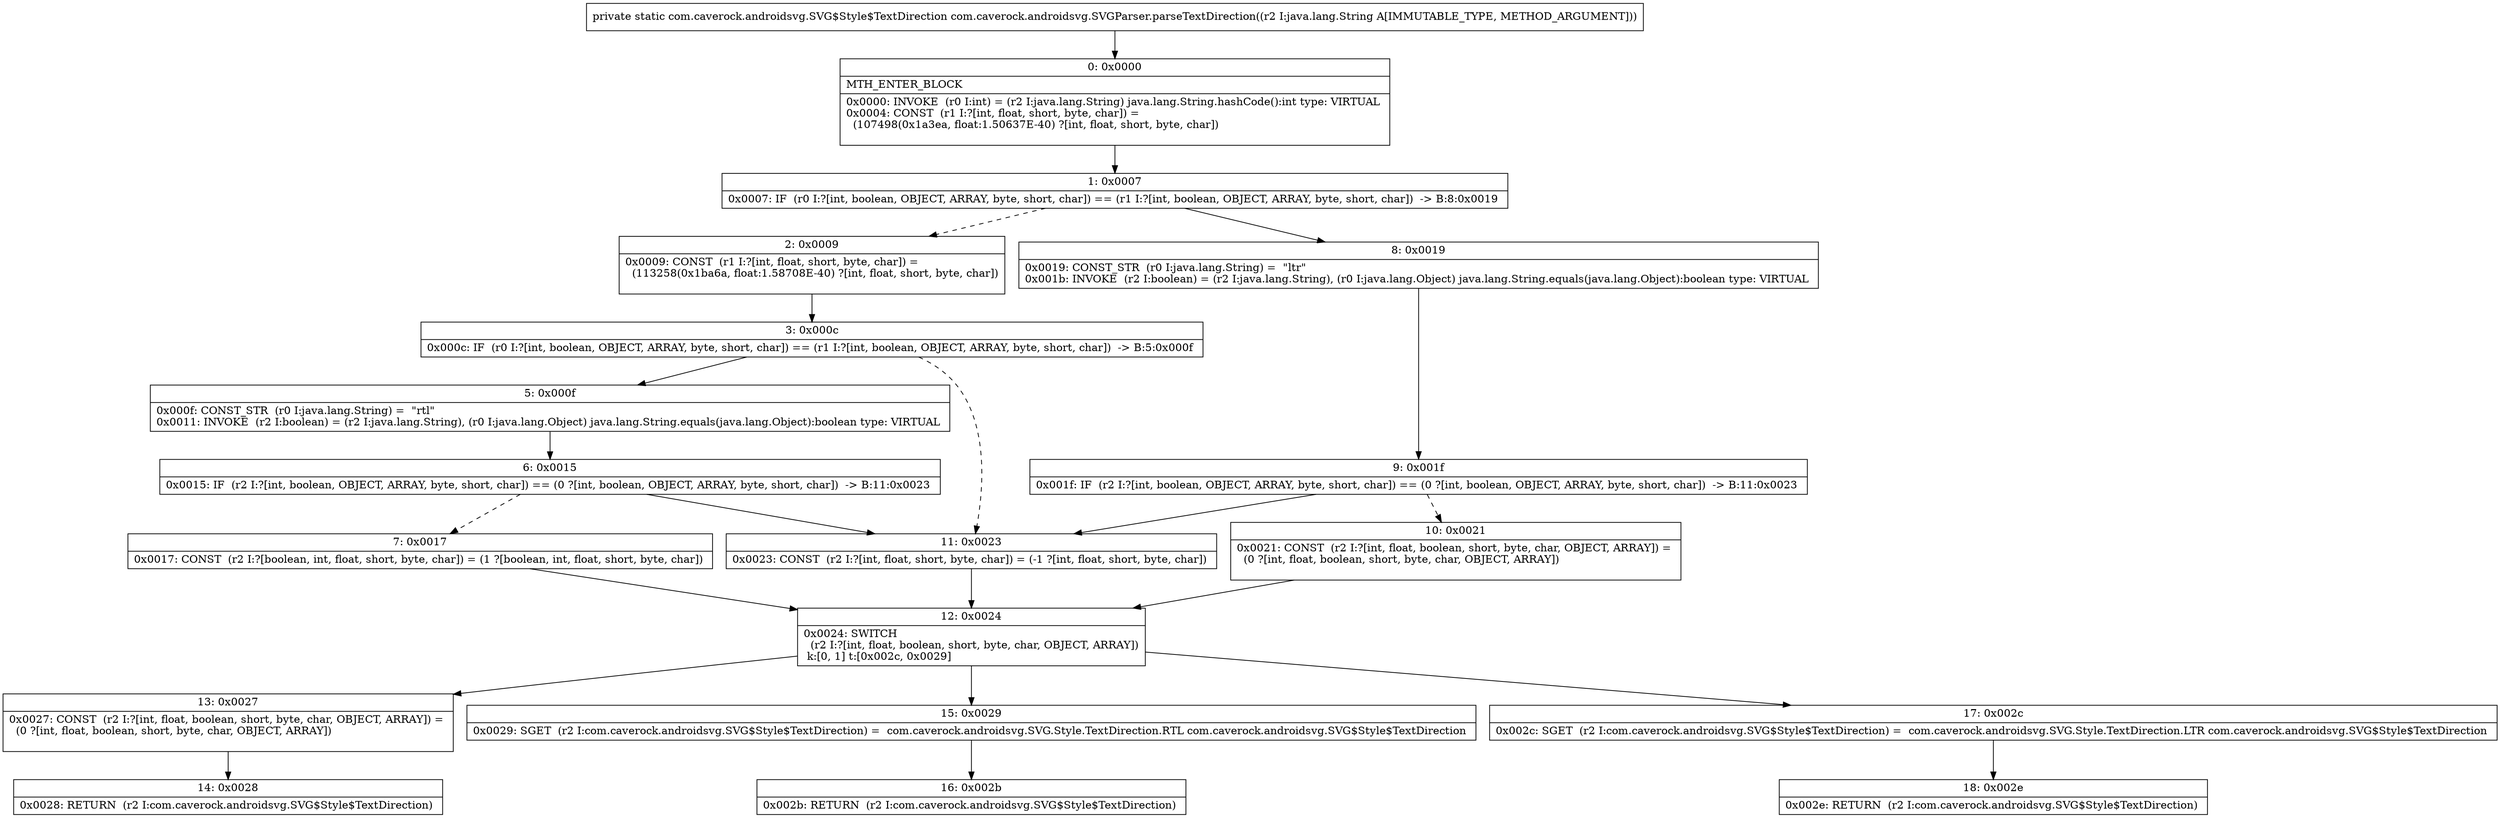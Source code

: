 digraph "CFG forcom.caverock.androidsvg.SVGParser.parseTextDirection(Ljava\/lang\/String;)Lcom\/caverock\/androidsvg\/SVG$Style$TextDirection;" {
Node_0 [shape=record,label="{0\:\ 0x0000|MTH_ENTER_BLOCK\l|0x0000: INVOKE  (r0 I:int) = (r2 I:java.lang.String) java.lang.String.hashCode():int type: VIRTUAL \l0x0004: CONST  (r1 I:?[int, float, short, byte, char]) = \l  (107498(0x1a3ea, float:1.50637E\-40) ?[int, float, short, byte, char])\l \l}"];
Node_1 [shape=record,label="{1\:\ 0x0007|0x0007: IF  (r0 I:?[int, boolean, OBJECT, ARRAY, byte, short, char]) == (r1 I:?[int, boolean, OBJECT, ARRAY, byte, short, char])  \-\> B:8:0x0019 \l}"];
Node_2 [shape=record,label="{2\:\ 0x0009|0x0009: CONST  (r1 I:?[int, float, short, byte, char]) = \l  (113258(0x1ba6a, float:1.58708E\-40) ?[int, float, short, byte, char])\l \l}"];
Node_3 [shape=record,label="{3\:\ 0x000c|0x000c: IF  (r0 I:?[int, boolean, OBJECT, ARRAY, byte, short, char]) == (r1 I:?[int, boolean, OBJECT, ARRAY, byte, short, char])  \-\> B:5:0x000f \l}"];
Node_5 [shape=record,label="{5\:\ 0x000f|0x000f: CONST_STR  (r0 I:java.lang.String) =  \"rtl\" \l0x0011: INVOKE  (r2 I:boolean) = (r2 I:java.lang.String), (r0 I:java.lang.Object) java.lang.String.equals(java.lang.Object):boolean type: VIRTUAL \l}"];
Node_6 [shape=record,label="{6\:\ 0x0015|0x0015: IF  (r2 I:?[int, boolean, OBJECT, ARRAY, byte, short, char]) == (0 ?[int, boolean, OBJECT, ARRAY, byte, short, char])  \-\> B:11:0x0023 \l}"];
Node_7 [shape=record,label="{7\:\ 0x0017|0x0017: CONST  (r2 I:?[boolean, int, float, short, byte, char]) = (1 ?[boolean, int, float, short, byte, char]) \l}"];
Node_8 [shape=record,label="{8\:\ 0x0019|0x0019: CONST_STR  (r0 I:java.lang.String) =  \"ltr\" \l0x001b: INVOKE  (r2 I:boolean) = (r2 I:java.lang.String), (r0 I:java.lang.Object) java.lang.String.equals(java.lang.Object):boolean type: VIRTUAL \l}"];
Node_9 [shape=record,label="{9\:\ 0x001f|0x001f: IF  (r2 I:?[int, boolean, OBJECT, ARRAY, byte, short, char]) == (0 ?[int, boolean, OBJECT, ARRAY, byte, short, char])  \-\> B:11:0x0023 \l}"];
Node_10 [shape=record,label="{10\:\ 0x0021|0x0021: CONST  (r2 I:?[int, float, boolean, short, byte, char, OBJECT, ARRAY]) = \l  (0 ?[int, float, boolean, short, byte, char, OBJECT, ARRAY])\l \l}"];
Node_11 [shape=record,label="{11\:\ 0x0023|0x0023: CONST  (r2 I:?[int, float, short, byte, char]) = (\-1 ?[int, float, short, byte, char]) \l}"];
Node_12 [shape=record,label="{12\:\ 0x0024|0x0024: SWITCH  \l  (r2 I:?[int, float, boolean, short, byte, char, OBJECT, ARRAY])\l k:[0, 1] t:[0x002c, 0x0029] \l}"];
Node_13 [shape=record,label="{13\:\ 0x0027|0x0027: CONST  (r2 I:?[int, float, boolean, short, byte, char, OBJECT, ARRAY]) = \l  (0 ?[int, float, boolean, short, byte, char, OBJECT, ARRAY])\l \l}"];
Node_14 [shape=record,label="{14\:\ 0x0028|0x0028: RETURN  (r2 I:com.caverock.androidsvg.SVG$Style$TextDirection) \l}"];
Node_15 [shape=record,label="{15\:\ 0x0029|0x0029: SGET  (r2 I:com.caverock.androidsvg.SVG$Style$TextDirection) =  com.caverock.androidsvg.SVG.Style.TextDirection.RTL com.caverock.androidsvg.SVG$Style$TextDirection \l}"];
Node_16 [shape=record,label="{16\:\ 0x002b|0x002b: RETURN  (r2 I:com.caverock.androidsvg.SVG$Style$TextDirection) \l}"];
Node_17 [shape=record,label="{17\:\ 0x002c|0x002c: SGET  (r2 I:com.caverock.androidsvg.SVG$Style$TextDirection) =  com.caverock.androidsvg.SVG.Style.TextDirection.LTR com.caverock.androidsvg.SVG$Style$TextDirection \l}"];
Node_18 [shape=record,label="{18\:\ 0x002e|0x002e: RETURN  (r2 I:com.caverock.androidsvg.SVG$Style$TextDirection) \l}"];
MethodNode[shape=record,label="{private static com.caverock.androidsvg.SVG$Style$TextDirection com.caverock.androidsvg.SVGParser.parseTextDirection((r2 I:java.lang.String A[IMMUTABLE_TYPE, METHOD_ARGUMENT])) }"];
MethodNode -> Node_0;
Node_0 -> Node_1;
Node_1 -> Node_2[style=dashed];
Node_1 -> Node_8;
Node_2 -> Node_3;
Node_3 -> Node_5;
Node_3 -> Node_11[style=dashed];
Node_5 -> Node_6;
Node_6 -> Node_7[style=dashed];
Node_6 -> Node_11;
Node_7 -> Node_12;
Node_8 -> Node_9;
Node_9 -> Node_10[style=dashed];
Node_9 -> Node_11;
Node_10 -> Node_12;
Node_11 -> Node_12;
Node_12 -> Node_13;
Node_12 -> Node_15;
Node_12 -> Node_17;
Node_13 -> Node_14;
Node_15 -> Node_16;
Node_17 -> Node_18;
}

